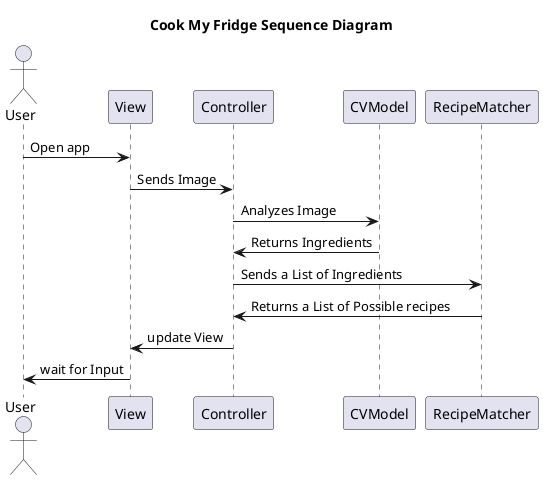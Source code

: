 @startuml
title Cook My Fridge Sequence Diagram

actor User
participant View
participant Controller
participant CVModel
participant RecipeMatcher


User -> View: Open app
View -> Controller: Sends Image
Controller -> CVModel: Analyzes Image
CVModel -> Controller: Returns Ingredients

Controller-> RecipeMatcher: Sends a List of Ingredients
RecipeMatcher-> Controller: Returns a List of Possible recipes

Controller-> View: update View

View -> User : wait for Input


@enduml